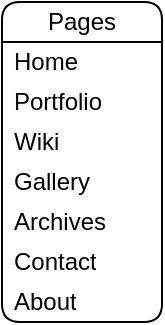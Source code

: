 <mxfile version="26.0.9" pages="4">
  <diagram id="dgK_5vEDbPs4OX9qzVyc" name="&gt; Pages &lt;">
    <mxGraphModel dx="789" dy="409" grid="1" gridSize="10" guides="1" tooltips="1" connect="1" arrows="1" fold="1" page="1" pageScale="1" pageWidth="1800" pageHeight="1200" math="0" shadow="0">
      <root>
        <mxCell id="0" />
        <mxCell id="1" parent="0" />
        <mxCell id="vmb4UwmFh3yjuGeOPyxU-3" value="Pages" style="swimlane;fontStyle=0;childLayout=stackLayout;horizontal=1;startSize=20;horizontalStack=0;resizeParent=1;resizeParentMax=0;resizeLast=0;collapsible=0;marginBottom=0;whiteSpace=wrap;html=1;rounded=1;container=1;" parent="1" vertex="1">
          <mxGeometry x="240" y="280" width="80" height="160" as="geometry" />
        </mxCell>
        <mxCell id="OU9mBK35dZa4UuG_ZTMU-1" value="Home" style="text;strokeColor=none;fillColor=none;align=left;verticalAlign=middle;spacingLeft=4;spacingRight=4;overflow=hidden;points=[[0,0.5],[1,0.5]];portConstraint=eastwest;rotatable=0;whiteSpace=wrap;html=1;" vertex="1" parent="vmb4UwmFh3yjuGeOPyxU-3">
          <mxGeometry y="20" width="80" height="20" as="geometry" />
        </mxCell>
        <mxCell id="vmb4UwmFh3yjuGeOPyxU-4" value="Portfolio" style="text;strokeColor=none;fillColor=none;align=left;verticalAlign=middle;spacingLeft=4;spacingRight=4;overflow=hidden;points=[[0,0.5],[1,0.5]];portConstraint=eastwest;rotatable=0;whiteSpace=wrap;html=1;" parent="vmb4UwmFh3yjuGeOPyxU-3" vertex="1">
          <mxGeometry y="40" width="80" height="20" as="geometry" />
        </mxCell>
        <mxCell id="pxHW0YtN4kXCa3NAGbc2-3" value="Wiki" style="text;strokeColor=none;fillColor=none;align=left;verticalAlign=middle;spacingLeft=4;spacingRight=4;overflow=hidden;points=[[0,0.5],[1,0.5]];portConstraint=eastwest;rotatable=0;whiteSpace=wrap;html=1;" vertex="1" parent="vmb4UwmFh3yjuGeOPyxU-3">
          <mxGeometry y="60" width="80" height="20" as="geometry" />
        </mxCell>
        <mxCell id="pxHW0YtN4kXCa3NAGbc2-2" value="Gallery" style="text;strokeColor=none;fillColor=none;align=left;verticalAlign=middle;spacingLeft=4;spacingRight=4;overflow=hidden;points=[[0,0.5],[1,0.5]];portConstraint=eastwest;rotatable=0;whiteSpace=wrap;html=1;" vertex="1" parent="vmb4UwmFh3yjuGeOPyxU-3">
          <mxGeometry y="80" width="80" height="20" as="geometry" />
        </mxCell>
        <mxCell id="pxHW0YtN4kXCa3NAGbc2-4" value="Archives" style="text;strokeColor=none;fillColor=none;align=left;verticalAlign=middle;spacingLeft=4;spacingRight=4;overflow=hidden;points=[[0,0.5],[1,0.5]];portConstraint=eastwest;rotatable=0;whiteSpace=wrap;html=1;" vertex="1" parent="vmb4UwmFh3yjuGeOPyxU-3">
          <mxGeometry y="100" width="80" height="20" as="geometry" />
        </mxCell>
        <mxCell id="vmb4UwmFh3yjuGeOPyxU-5" value="Contact" style="text;strokeColor=none;fillColor=none;align=left;verticalAlign=middle;spacingLeft=4;spacingRight=4;overflow=hidden;points=[[0,0.5],[1,0.5]];portConstraint=eastwest;rotatable=0;whiteSpace=wrap;html=1;" parent="vmb4UwmFh3yjuGeOPyxU-3" vertex="1">
          <mxGeometry y="120" width="80" height="20" as="geometry" />
        </mxCell>
        <mxCell id="vmb4UwmFh3yjuGeOPyxU-6" value="About" style="text;strokeColor=none;fillColor=none;align=left;verticalAlign=middle;spacingLeft=4;spacingRight=4;overflow=hidden;points=[[0,0.5],[1,0.5]];portConstraint=eastwest;rotatable=0;whiteSpace=wrap;html=1;" parent="vmb4UwmFh3yjuGeOPyxU-3" vertex="1">
          <mxGeometry y="140" width="80" height="20" as="geometry" />
        </mxCell>
      </root>
    </mxGraphModel>
  </diagram>
  <diagram name="Main Page" id="LhH8nVmcEDxqYok9n6zv">
    <mxGraphModel dx="1983" dy="1409" grid="1" gridSize="10" guides="1" tooltips="1" connect="1" arrows="1" fold="1" page="1" pageScale="1" pageWidth="1800" pageHeight="1200" background="none" math="0" shadow="0">
      <root>
        <mxCell id="0" />
        <mxCell id="1" parent="0" />
        <mxCell id="0wJWg9Ma2UY9edvquxyn-1" value="Project Image" style="rounded=0;whiteSpace=wrap;html=1;" vertex="1" parent="1">
          <mxGeometry x="40" y="120" width="1400" height="1040" as="geometry" />
        </mxCell>
        <mxCell id="0wJWg9Ma2UY9edvquxyn-7" value="Logo" style="rounded=0;whiteSpace=wrap;html=1;" vertex="1" parent="1">
          <mxGeometry x="10" y="10" width="60" height="60" as="geometry" />
        </mxCell>
        <mxCell id="0wJWg9Ma2UY9edvquxyn-8" value="Menu" style="rounded=0;whiteSpace=wrap;html=1;" vertex="1" parent="1">
          <mxGeometry x="1080" y="20" width="700" height="40" as="geometry" />
        </mxCell>
        <mxCell id="0wJWg9Ma2UY9edvquxyn-9" value="Description about project" style="rounded=0;whiteSpace=wrap;html=1;" vertex="1" parent="1">
          <mxGeometry x="1280" y="240" width="480" height="280" as="geometry" />
        </mxCell>
      </root>
    </mxGraphModel>
  </diagram>
  <diagram id="M5TIY0u345XJZR207eEI" name="Contact">
    <mxGraphModel dx="1803" dy="1082" grid="1" gridSize="10" guides="1" tooltips="1" connect="1" arrows="1" fold="1" page="1" pageScale="1" pageWidth="1800" pageHeight="1200" math="0" shadow="0">
      <root>
        <mxCell id="0" />
        <mxCell id="1" parent="0" />
        <mxCell id="dCuUyYLGM1D2-5QSCFrV-1" value="Logo" style="rounded=0;whiteSpace=wrap;html=1;" vertex="1" parent="1">
          <mxGeometry x="10" y="10" width="60" height="60" as="geometry" />
        </mxCell>
        <mxCell id="dCuUyYLGM1D2-5QSCFrV-2" value="Menu" style="rounded=0;whiteSpace=wrap;html=1;" vertex="1" parent="1">
          <mxGeometry x="1080" y="20" width="700" height="40" as="geometry" />
        </mxCell>
      </root>
    </mxGraphModel>
  </diagram>
  <diagram id="5B1TVLhhKGrkT7iL32TO" name="Linktree">
    <mxGraphModel dx="466" dy="280" grid="1" gridSize="10" guides="1" tooltips="1" connect="1" arrows="1" fold="1" page="1" pageScale="1" pageWidth="1800" pageHeight="1200" math="0" shadow="0">
      <root>
        <mxCell id="0" />
        <mxCell id="1" parent="0" />
        <mxCell id="AyXzn9ecaKkQlDe9UttR-1" value="Contacts [Reference]" style="swimlane;fontStyle=0;childLayout=stackLayout;horizontal=1;startSize=20;horizontalStack=0;resizeParent=1;resizeParentMax=0;resizeLast=0;collapsible=0;marginBottom=0;whiteSpace=wrap;html=1;rounded=1;container=1;fillColor=#f8cecc;strokeColor=#b85450;" vertex="1" parent="1">
          <mxGeometry x="80" y="360" width="140" height="140" as="geometry" />
        </mxCell>
        <mxCell id="AyXzn9ecaKkQlDe9UttR-2" value="Discord Name" style="text;strokeColor=none;fillColor=none;align=left;verticalAlign=middle;spacingLeft=4;spacingRight=4;overflow=hidden;points=[[0,0.5],[1,0.5]];portConstraint=eastwest;rotatable=0;whiteSpace=wrap;html=1;" vertex="1" parent="AyXzn9ecaKkQlDe9UttR-1">
          <mxGeometry y="20" width="140" height="20" as="geometry" />
        </mxCell>
        <mxCell id="AyXzn9ecaKkQlDe9UttR-3" value="Discord Server" style="text;strokeColor=none;fillColor=none;align=left;verticalAlign=middle;spacingLeft=4;spacingRight=4;overflow=hidden;points=[[0,0.5],[1,0.5]];portConstraint=eastwest;rotatable=0;whiteSpace=wrap;html=1;" vertex="1" parent="AyXzn9ecaKkQlDe9UttR-1">
          <mxGeometry y="40" width="140" height="20" as="geometry" />
        </mxCell>
        <mxCell id="AyXzn9ecaKkQlDe9UttR-4" value="Twitter" style="text;strokeColor=none;fillColor=none;align=left;verticalAlign=middle;spacingLeft=4;spacingRight=4;overflow=hidden;points=[[0,0.5],[1,0.5]];portConstraint=eastwest;rotatable=0;whiteSpace=wrap;html=1;" vertex="1" parent="AyXzn9ecaKkQlDe9UttR-1">
          <mxGeometry y="60" width="140" height="20" as="geometry" />
        </mxCell>
        <mxCell id="AyXzn9ecaKkQlDe9UttR-5" value="Github" style="text;strokeColor=none;fillColor=none;align=left;verticalAlign=middle;spacingLeft=4;spacingRight=4;overflow=hidden;points=[[0,0.5],[1,0.5]];portConstraint=eastwest;rotatable=0;whiteSpace=wrap;html=1;" vertex="1" parent="AyXzn9ecaKkQlDe9UttR-1">
          <mxGeometry y="80" width="140" height="20" as="geometry" />
        </mxCell>
        <mxCell id="AyXzn9ecaKkQlDe9UttR-7" value="Youtube" style="text;strokeColor=none;fillColor=none;align=left;verticalAlign=middle;spacingLeft=4;spacingRight=4;overflow=hidden;points=[[0,0.5],[1,0.5]];portConstraint=eastwest;rotatable=0;whiteSpace=wrap;html=1;" vertex="1" parent="AyXzn9ecaKkQlDe9UttR-1">
          <mxGeometry y="100" width="140" height="20" as="geometry" />
        </mxCell>
        <mxCell id="AyXzn9ecaKkQlDe9UttR-6" value="Website" style="text;strokeColor=none;fillColor=none;align=left;verticalAlign=middle;spacingLeft=4;spacingRight=4;overflow=hidden;points=[[0,0.5],[1,0.5]];portConstraint=eastwest;rotatable=0;whiteSpace=wrap;html=1;" vertex="1" parent="AyXzn9ecaKkQlDe9UttR-1">
          <mxGeometry y="120" width="140" height="20" as="geometry" />
        </mxCell>
      </root>
    </mxGraphModel>
  </diagram>
</mxfile>

